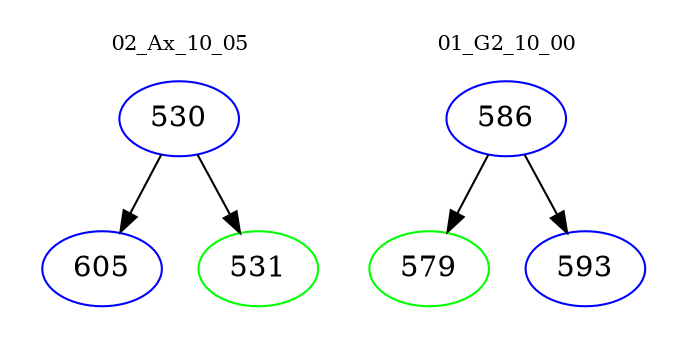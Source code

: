digraph{
subgraph cluster_0 {
color = white
label = "02_Ax_10_05";
fontsize=10;
T0_530 [label="530", color="blue"]
T0_530 -> T0_605 [color="black"]
T0_605 [label="605", color="blue"]
T0_530 -> T0_531 [color="black"]
T0_531 [label="531", color="green"]
}
subgraph cluster_1 {
color = white
label = "01_G2_10_00";
fontsize=10;
T1_586 [label="586", color="blue"]
T1_586 -> T1_579 [color="black"]
T1_579 [label="579", color="green"]
T1_586 -> T1_593 [color="black"]
T1_593 [label="593", color="blue"]
}
}
